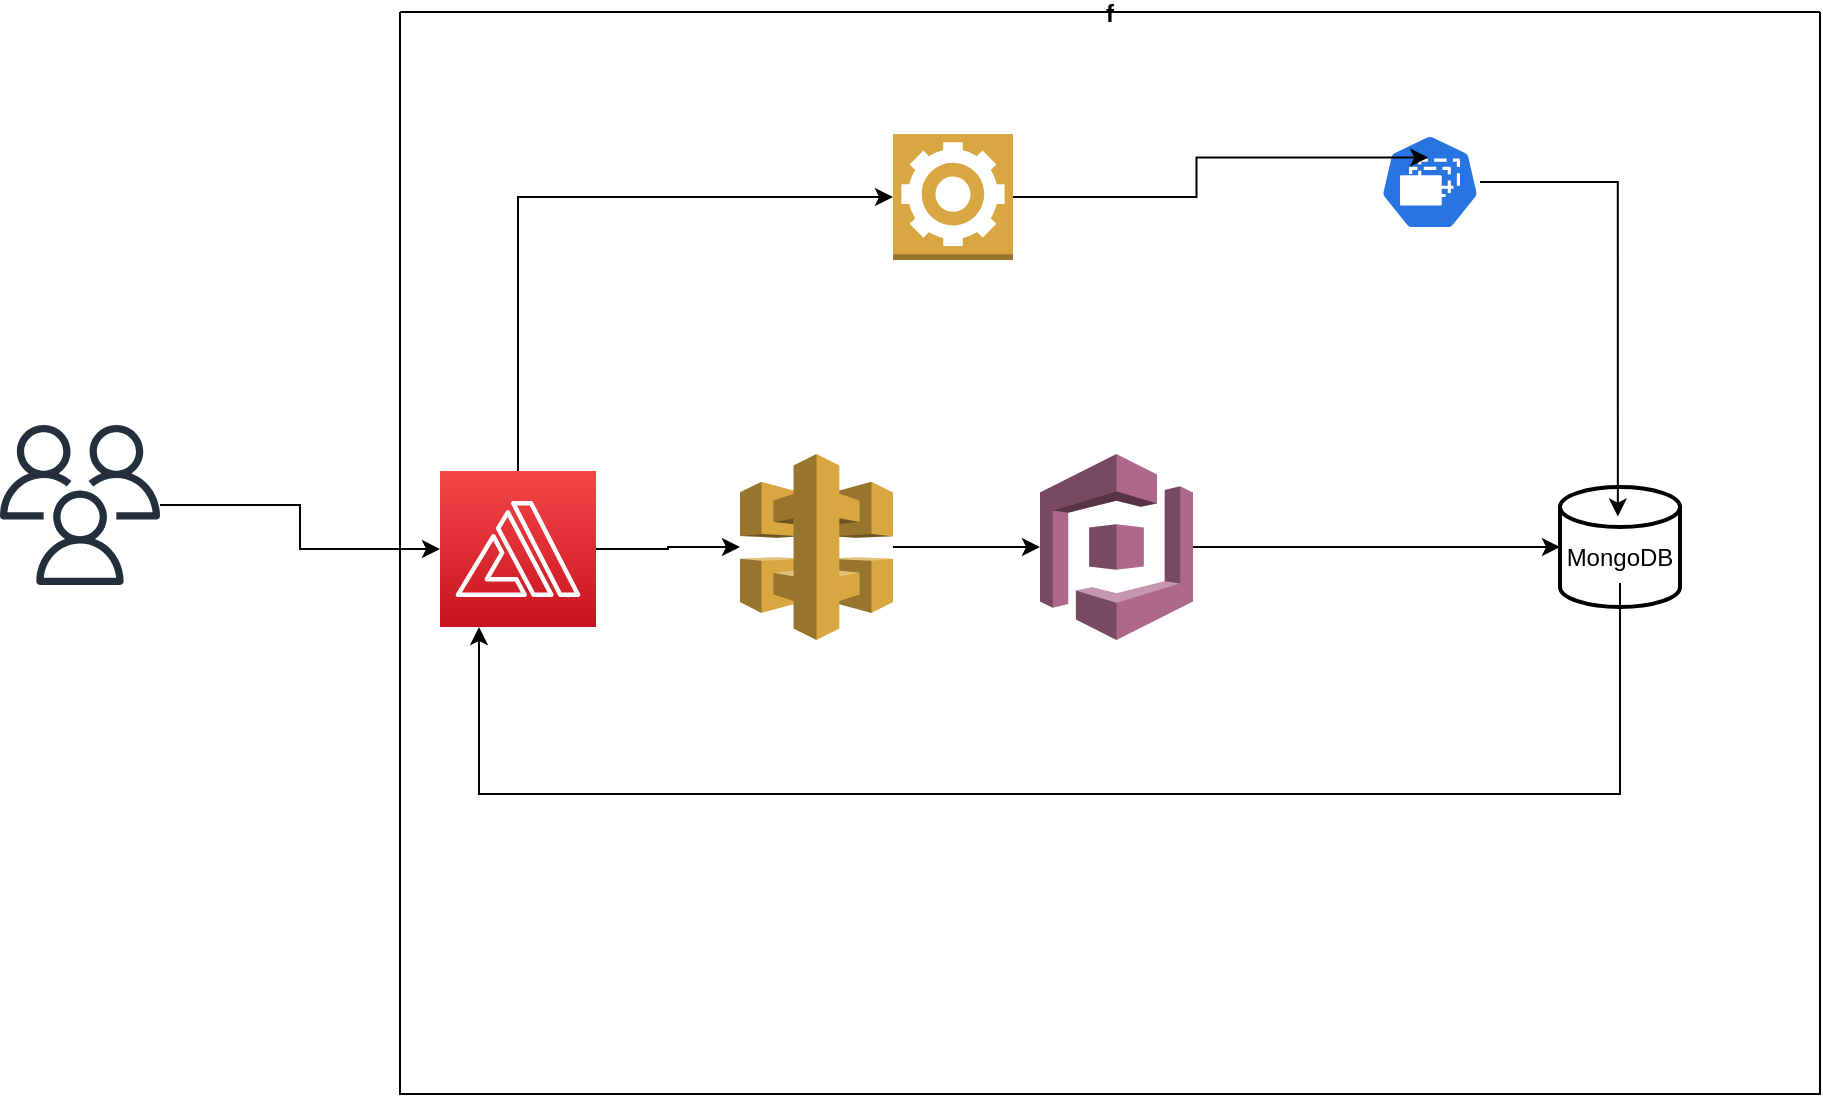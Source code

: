<mxfile version="21.6.6" type="github">
  <diagram id="Ht1M8jgEwFfnCIfOTk4-" name="APP">
    <mxGraphModel dx="1468" dy="988" grid="1" gridSize="10" guides="1" tooltips="1" connect="1" arrows="1" fold="1" page="1" pageScale="1" pageWidth="1169" pageHeight="827" math="0" shadow="0">
      <root>
        <mxCell id="0" />
        <mxCell id="1" parent="0" />
        <mxCell id="HQXPhJsqiE53SHZvihWZ-2" value="f" style="swimlane;startSize=0;" vertex="1" parent="1">
          <mxGeometry x="310" y="120" width="710" height="541" as="geometry" />
        </mxCell>
        <mxCell id="HQXPhJsqiE53SHZvihWZ-6" style="edgeStyle=orthogonalEdgeStyle;rounded=0;orthogonalLoop=1;jettySize=auto;html=1;" edge="1" parent="HQXPhJsqiE53SHZvihWZ-2" source="HQXPhJsqiE53SHZvihWZ-11" target="HQXPhJsqiE53SHZvihWZ-5">
          <mxGeometry relative="1" as="geometry">
            <mxPoint x="110" y="268.5" as="sourcePoint" />
          </mxGeometry>
        </mxCell>
        <mxCell id="HQXPhJsqiE53SHZvihWZ-19" style="edgeStyle=orthogonalEdgeStyle;rounded=0;orthogonalLoop=1;jettySize=auto;html=1;" edge="1" parent="HQXPhJsqiE53SHZvihWZ-2" source="HQXPhJsqiE53SHZvihWZ-5" target="HQXPhJsqiE53SHZvihWZ-18">
          <mxGeometry relative="1" as="geometry" />
        </mxCell>
        <mxCell id="HQXPhJsqiE53SHZvihWZ-5" value="" style="outlineConnect=0;dashed=0;verticalLabelPosition=bottom;verticalAlign=top;align=center;html=1;shape=mxgraph.aws3.cognito;fillColor=#AD688B;gradientColor=none;" vertex="1" parent="HQXPhJsqiE53SHZvihWZ-2">
          <mxGeometry x="320" y="221" width="76.5" height="93" as="geometry" />
        </mxCell>
        <mxCell id="HQXPhJsqiE53SHZvihWZ-13" style="edgeStyle=orthogonalEdgeStyle;rounded=0;orthogonalLoop=1;jettySize=auto;html=1;" edge="1" parent="HQXPhJsqiE53SHZvihWZ-2" source="HQXPhJsqiE53SHZvihWZ-8" target="HQXPhJsqiE53SHZvihWZ-11">
          <mxGeometry relative="1" as="geometry" />
        </mxCell>
        <mxCell id="HQXPhJsqiE53SHZvihWZ-25" style="edgeStyle=orthogonalEdgeStyle;rounded=0;orthogonalLoop=1;jettySize=auto;html=1;entryX=0;entryY=0.5;entryDx=0;entryDy=0;entryPerimeter=0;" edge="1" parent="HQXPhJsqiE53SHZvihWZ-2" source="HQXPhJsqiE53SHZvihWZ-8" target="HQXPhJsqiE53SHZvihWZ-24">
          <mxGeometry relative="1" as="geometry">
            <Array as="points">
              <mxPoint x="59" y="93" />
            </Array>
          </mxGeometry>
        </mxCell>
        <mxCell id="HQXPhJsqiE53SHZvihWZ-8" value="" style="sketch=0;points=[[0,0,0],[0.25,0,0],[0.5,0,0],[0.75,0,0],[1,0,0],[0,1,0],[0.25,1,0],[0.5,1,0],[0.75,1,0],[1,1,0],[0,0.25,0],[0,0.5,0],[0,0.75,0],[1,0.25,0],[1,0.5,0],[1,0.75,0]];outlineConnect=0;fontColor=#232F3E;gradientColor=#F54749;gradientDirection=north;fillColor=#C7131F;strokeColor=#ffffff;dashed=0;verticalLabelPosition=bottom;verticalAlign=top;align=center;html=1;fontSize=12;fontStyle=0;aspect=fixed;shape=mxgraph.aws4.resourceIcon;resIcon=mxgraph.aws4.amplify;" vertex="1" parent="HQXPhJsqiE53SHZvihWZ-2">
          <mxGeometry x="20" y="229.5" width="78" height="78" as="geometry" />
        </mxCell>
        <mxCell id="HQXPhJsqiE53SHZvihWZ-11" value="" style="outlineConnect=0;dashed=0;verticalLabelPosition=bottom;verticalAlign=top;align=center;html=1;shape=mxgraph.aws3.api_gateway;fillColor=#D9A741;gradientColor=none;" vertex="1" parent="HQXPhJsqiE53SHZvihWZ-2">
          <mxGeometry x="170" y="221" width="76.5" height="93" as="geometry" />
        </mxCell>
        <mxCell id="HQXPhJsqiE53SHZvihWZ-18" value="" style="strokeWidth=2;html=1;shape=mxgraph.flowchart.database;whiteSpace=wrap;" vertex="1" parent="HQXPhJsqiE53SHZvihWZ-2">
          <mxGeometry x="580" y="237.5" width="60" height="60" as="geometry" />
        </mxCell>
        <mxCell id="HQXPhJsqiE53SHZvihWZ-23" style="edgeStyle=orthogonalEdgeStyle;rounded=0;orthogonalLoop=1;jettySize=auto;html=1;entryX=0.25;entryY=1;entryDx=0;entryDy=0;entryPerimeter=0;" edge="1" parent="HQXPhJsqiE53SHZvihWZ-2" source="HQXPhJsqiE53SHZvihWZ-21" target="HQXPhJsqiE53SHZvihWZ-8">
          <mxGeometry relative="1" as="geometry">
            <Array as="points">
              <mxPoint x="610" y="391" />
              <mxPoint x="40" y="391" />
            </Array>
          </mxGeometry>
        </mxCell>
        <mxCell id="HQXPhJsqiE53SHZvihWZ-21" value="MongoDB" style="text;strokeColor=none;align=center;fillColor=none;html=1;verticalAlign=middle;whiteSpace=wrap;rounded=0;" vertex="1" parent="HQXPhJsqiE53SHZvihWZ-2">
          <mxGeometry x="590" y="260" width="40" height="25.5" as="geometry" />
        </mxCell>
        <mxCell id="HQXPhJsqiE53SHZvihWZ-26" style="edgeStyle=orthogonalEdgeStyle;rounded=0;orthogonalLoop=1;jettySize=auto;html=1;entryX=0.482;entryY=0.246;entryDx=0;entryDy=0;entryPerimeter=0;" edge="1" parent="HQXPhJsqiE53SHZvihWZ-2" source="HQXPhJsqiE53SHZvihWZ-27" target="HQXPhJsqiE53SHZvihWZ-18">
          <mxGeometry relative="1" as="geometry" />
        </mxCell>
        <mxCell id="HQXPhJsqiE53SHZvihWZ-24" value="" style="outlineConnect=0;dashed=0;verticalLabelPosition=bottom;verticalAlign=top;align=center;html=1;shape=mxgraph.aws3.worker;fillColor=#D9A741;gradientColor=none;" vertex="1" parent="HQXPhJsqiE53SHZvihWZ-2">
          <mxGeometry x="246.5" y="61" width="60" height="63" as="geometry" />
        </mxCell>
        <mxCell id="HQXPhJsqiE53SHZvihWZ-27" value="" style="sketch=0;html=1;dashed=0;whitespace=wrap;fillColor=#2875E2;strokeColor=#ffffff;points=[[0.005,0.63,0],[0.1,0.2,0],[0.9,0.2,0],[0.5,0,0],[0.995,0.63,0],[0.72,0.99,0],[0.5,1,0],[0.28,0.99,0]];verticalLabelPosition=bottom;align=center;verticalAlign=top;shape=mxgraph.kubernetes.icon;prIcon=rs" vertex="1" parent="HQXPhJsqiE53SHZvihWZ-2">
          <mxGeometry x="490" y="61" width="50" height="48" as="geometry" />
        </mxCell>
        <mxCell id="HQXPhJsqiE53SHZvihWZ-28" value="" style="edgeStyle=orthogonalEdgeStyle;rounded=0;orthogonalLoop=1;jettySize=auto;html=1;entryX=0.482;entryY=0.246;entryDx=0;entryDy=0;entryPerimeter=0;" edge="1" parent="HQXPhJsqiE53SHZvihWZ-2" source="HQXPhJsqiE53SHZvihWZ-24" target="HQXPhJsqiE53SHZvihWZ-27">
          <mxGeometry relative="1" as="geometry">
            <mxPoint x="617" y="192" as="sourcePoint" />
            <mxPoint x="919" y="351" as="targetPoint" />
          </mxGeometry>
        </mxCell>
        <mxCell id="HQXPhJsqiE53SHZvihWZ-10" style="edgeStyle=orthogonalEdgeStyle;rounded=0;orthogonalLoop=1;jettySize=auto;html=1;" edge="1" parent="1" source="HQXPhJsqiE53SHZvihWZ-3" target="HQXPhJsqiE53SHZvihWZ-8">
          <mxGeometry relative="1" as="geometry" />
        </mxCell>
        <mxCell id="HQXPhJsqiE53SHZvihWZ-3" value="" style="sketch=0;outlineConnect=0;fontColor=#232F3E;gradientColor=none;fillColor=#232F3D;strokeColor=none;dashed=0;verticalLabelPosition=bottom;verticalAlign=top;align=center;html=1;fontSize=12;fontStyle=0;aspect=fixed;pointerEvents=1;shape=mxgraph.aws4.users;" vertex="1" parent="1">
          <mxGeometry x="110" y="326.5" width="80" height="80" as="geometry" />
        </mxCell>
      </root>
    </mxGraphModel>
  </diagram>
</mxfile>
